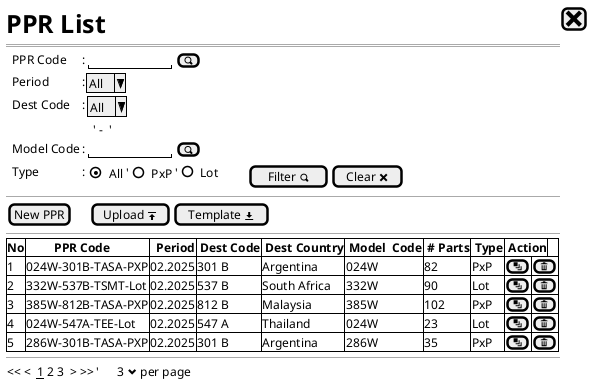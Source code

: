 @startsalt
{
  <size:25><b>PPR List|[<size:25><&x>]|*
  ==
  {
    .|PPR Code          |: {|"          "|[<&magnifying-glass>]|}*
    .|Period            |: |^All^|*    
    .|Dest Code         |: {|^All^| }*
      .|.|.|{
      .| |' -  '| | *
      }
    .|Model Code        |: {"          "|[<&magnifying-glass>]|}*
    .|Type              |: {|{(X)All}   '|    {()PxP}        '|   ()Lot}|.|.|.|.|.| {[Filter <&magnifying-glass>] | [Clear <&x>]}
  }
  --
  {
    |[New PPR] |.|.|.|[Upload <&data-transfer-upload>]| [Template <&data-transfer-download>]|* 
  }
  --
  {#
    |<b>No  |<b>         PPR Code    |<b>  Period  |<b> Dest Code |<b> Dest Country |<b> Model  Code |<b> # Parts|<b> Type |<b> Action |*
    |  1    | 024W-301B-TASA-PXP     |  02.2025    |     301 B    |   Argentina     |    024W        |     82     |   PxP   |[<&layers>]|[<&trash>]|* 
    |  2    | 332W-537B-TSMT-Lot     | 02.2025     |     537 B    |   South Africa  |    332W        |     90     |   Lot   |[<&layers>]|[<&trash>]|* 
    |  3    | 385W-812B-TASA-PXP     | 02.2025     |     812 B    |   Malaysia      |    385W        |     102    |   PxP   |[<&layers>]|[<&trash>]|* 
    |  4    | 024W-547A-TEE-Lot      | 02.2025     |     547 A    |   Thailand      |    024W        |     23     |   Lot   |[<&layers>]|[<&trash>]|* 
    |  5    | 286W-301B-TASA-PXP     | 02.2025     |     301 B    |   Argentina     |    286W        |      35    |   PxP   |[<&layers>]|[<&trash>]|* 
  }
  --
  {
  << <  __1__ 2 3  > >>  |'      3 <&chevron-bottom> per page |*
  }
}
@@endsalt



